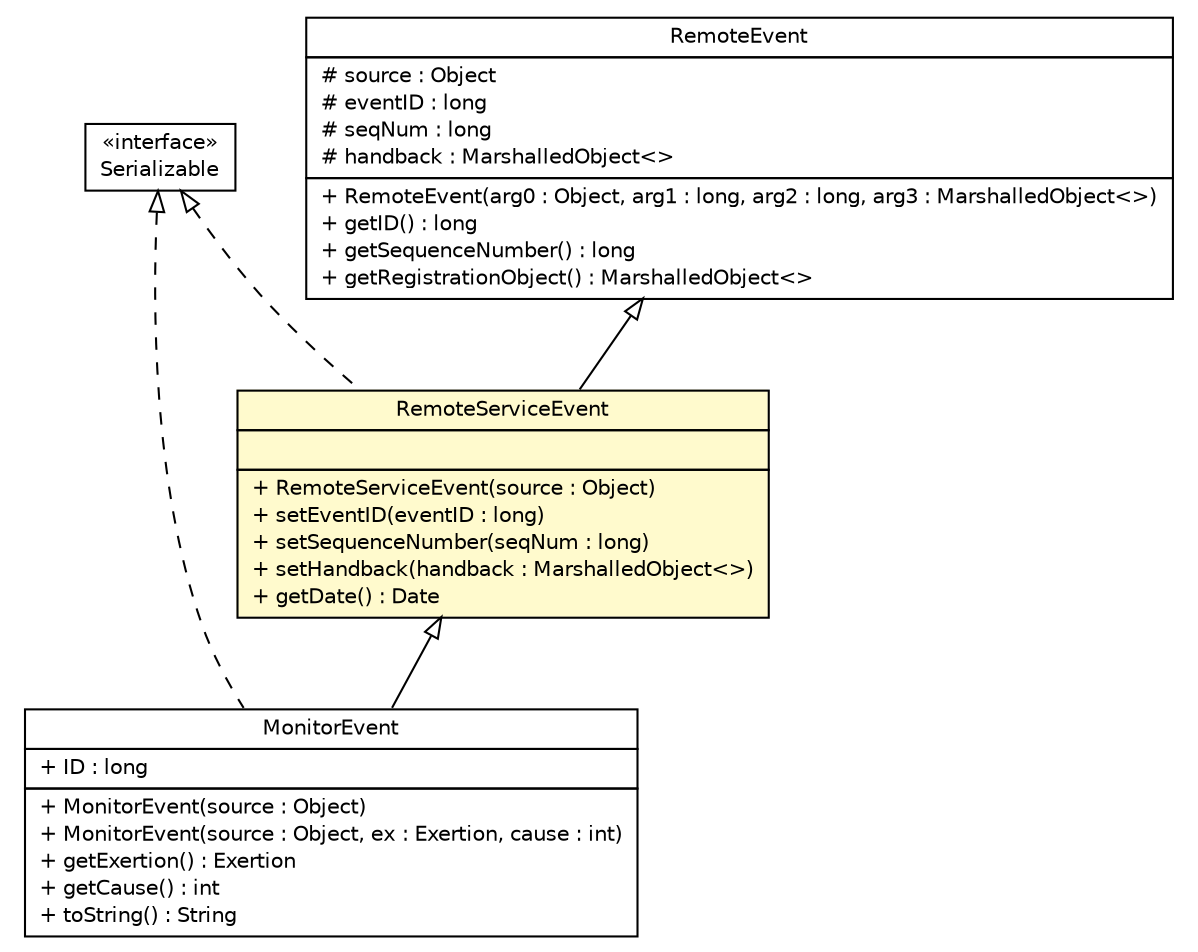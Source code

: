 #!/usr/local/bin/dot
#
# Class diagram 
# Generated by UMLGraph version R5_6 (http://www.umlgraph.org/)
#

digraph G {
	edge [fontname="Helvetica",fontsize=10,labelfontname="Helvetica",labelfontsize=10];
	node [fontname="Helvetica",fontsize=10,shape=plaintext];
	nodesep=0.25;
	ranksep=0.5;
	// sorcer.core.monitor.MonitorEvent
	c268510 [label=<<table title="sorcer.core.monitor.MonitorEvent" border="0" cellborder="1" cellspacing="0" cellpadding="2" port="p" href="../core/monitor/MonitorEvent.html">
		<tr><td><table border="0" cellspacing="0" cellpadding="1">
<tr><td align="center" balign="center"> MonitorEvent </td></tr>
		</table></td></tr>
		<tr><td><table border="0" cellspacing="0" cellpadding="1">
<tr><td align="left" balign="left"> + ID : long </td></tr>
		</table></td></tr>
		<tr><td><table border="0" cellspacing="0" cellpadding="1">
<tr><td align="left" balign="left"> + MonitorEvent(source : Object) </td></tr>
<tr><td align="left" balign="left"> + MonitorEvent(source : Object, ex : Exertion, cause : int) </td></tr>
<tr><td align="left" balign="left"> + getExertion() : Exertion </td></tr>
<tr><td align="left" balign="left"> + getCause() : int </td></tr>
<tr><td align="left" balign="left"> + toString() : String </td></tr>
		</table></td></tr>
		</table>>, URL="../core/monitor/MonitorEvent.html", fontname="Helvetica", fontcolor="black", fontsize=10.0];
	// sorcer.service.RemoteServiceEvent
	c268534 [label=<<table title="sorcer.service.RemoteServiceEvent" border="0" cellborder="1" cellspacing="0" cellpadding="2" port="p" bgcolor="lemonChiffon" href="./RemoteServiceEvent.html">
		<tr><td><table border="0" cellspacing="0" cellpadding="1">
<tr><td align="center" balign="center"> RemoteServiceEvent </td></tr>
		</table></td></tr>
		<tr><td><table border="0" cellspacing="0" cellpadding="1">
<tr><td align="left" balign="left">  </td></tr>
		</table></td></tr>
		<tr><td><table border="0" cellspacing="0" cellpadding="1">
<tr><td align="left" balign="left"> + RemoteServiceEvent(source : Object) </td></tr>
<tr><td align="left" balign="left"> + setEventID(eventID : long) </td></tr>
<tr><td align="left" balign="left"> + setSequenceNumber(seqNum : long) </td></tr>
<tr><td align="left" balign="left"> + setHandback(handback : MarshalledObject&lt;&gt;) </td></tr>
<tr><td align="left" balign="left"> + getDate() : Date </td></tr>
		</table></td></tr>
		</table>>, URL="./RemoteServiceEvent.html", fontname="Helvetica", fontcolor="black", fontsize=10.0];
	//sorcer.core.monitor.MonitorEvent extends sorcer.service.RemoteServiceEvent
	c268534:p -> c268510:p [dir=back,arrowtail=empty];
	//sorcer.core.monitor.MonitorEvent implements java.io.Serializable
	c268946:p -> c268510:p [dir=back,arrowtail=empty,style=dashed];
	//sorcer.service.RemoteServiceEvent extends net.jini.core.event.RemoteEvent
	c268947:p -> c268534:p [dir=back,arrowtail=empty];
	//sorcer.service.RemoteServiceEvent implements java.io.Serializable
	c268946:p -> c268534:p [dir=back,arrowtail=empty,style=dashed];
	// java.io.Serializable
	c268946 [label=<<table title="java.io.Serializable" border="0" cellborder="1" cellspacing="0" cellpadding="2" port="p" href="http://docs.oracle.com/javase/7/docs/api/java/io/Serializable.html">
		<tr><td><table border="0" cellspacing="0" cellpadding="1">
<tr><td align="center" balign="center"> &#171;interface&#187; </td></tr>
<tr><td align="center" balign="center"> Serializable </td></tr>
		</table></td></tr>
		</table>>, URL="http://docs.oracle.com/javase/7/docs/api/java/io/Serializable.html", fontname="Helvetica", fontcolor="black", fontsize=10.0];
	// net.jini.core.event.RemoteEvent
	c268947 [label=<<table title="net.jini.core.event.RemoteEvent" border="0" cellborder="1" cellspacing="0" cellpadding="2" port="p" href="https://river.apache.org/doc/api/net/jini/core/event/RemoteEvent.html">
		<tr><td><table border="0" cellspacing="0" cellpadding="1">
<tr><td align="center" balign="center"> RemoteEvent </td></tr>
		</table></td></tr>
		<tr><td><table border="0" cellspacing="0" cellpadding="1">
<tr><td align="left" balign="left"> # source : Object </td></tr>
<tr><td align="left" balign="left"> # eventID : long </td></tr>
<tr><td align="left" balign="left"> # seqNum : long </td></tr>
<tr><td align="left" balign="left"> # handback : MarshalledObject&lt;&gt; </td></tr>
		</table></td></tr>
		<tr><td><table border="0" cellspacing="0" cellpadding="1">
<tr><td align="left" balign="left"> + RemoteEvent(arg0 : Object, arg1 : long, arg2 : long, arg3 : MarshalledObject&lt;&gt;) </td></tr>
<tr><td align="left" balign="left"> + getID() : long </td></tr>
<tr><td align="left" balign="left"> + getSequenceNumber() : long </td></tr>
<tr><td align="left" balign="left"> + getRegistrationObject() : MarshalledObject&lt;&gt; </td></tr>
		</table></td></tr>
		</table>>, URL="https://river.apache.org/doc/api/net/jini/core/event/RemoteEvent.html", fontname="Helvetica", fontcolor="black", fontsize=10.0];
}


